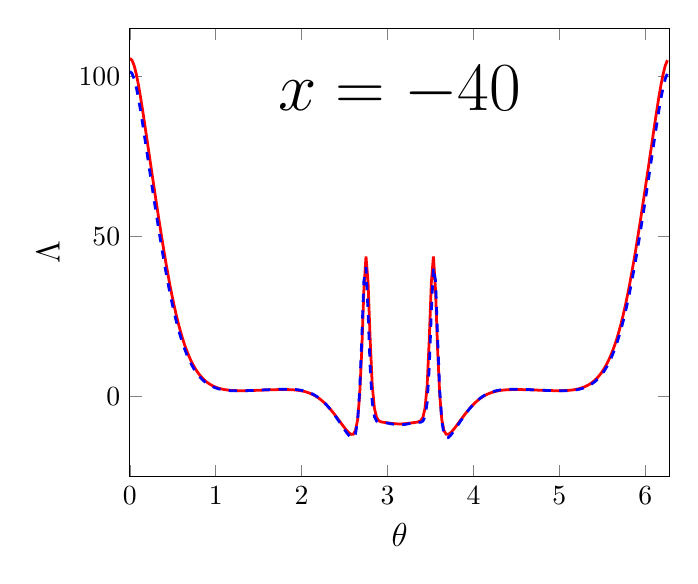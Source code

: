 \begin{tikzpicture}[scale=1]

  \begin{axis}[
    xmin = 0,
    xmax = 6.283,
    ymin = -25,
    ymax = 115,
    xlabel = {\large $\theta$},
    ylabel = {\large ${\Lambda}$},
    ylabel near ticks,
    title style={at={(0.5,0.9)},anchor=north},
    title = {\Huge $x = -40$},
  ]

\addplot[red,line width=1pt] coordinates{
(0.0e+00,1.056e+02)
(2.454e-02,1.05e+02)
(4.909e-02,1.034e+02)
(7.363e-02,1.008e+02)
(9.818e-02,9.752e+01)
(1.227e-01,9.37e+01)
(1.473e-01,8.953e+01)
(1.718e-01,8.517e+01)
(1.964e-01,8.072e+01)
(2.209e-01,7.624e+01)
(2.454e-01,7.177e+01)
(2.7e-01,6.732e+01)
(2.945e-01,6.292e+01)
(3.191e-01,5.856e+01)
(3.436e-01,5.428e+01)
(3.682e-01,5.009e+01)
(3.927e-01,4.602e+01)
(4.172e-01,4.21e+01)
(4.418e-01,3.835e+01)
(4.663e-01,3.479e+01)
(4.909e-01,3.145e+01)
(5.154e-01,2.833e+01)
(5.4e-01,2.543e+01)
(5.645e-01,2.276e+01)
(5.891e-01,2.031e+01)
(6.136e-01,1.808e+01)
(6.381e-01,1.607e+01)
(6.627e-01,1.425e+01)
(6.872e-01,1.262e+01)
(7.118e-01,1.116e+01)
(7.363e-01,9.864e+00)
(7.609e-01,8.714e+00)
(7.854e-01,7.701e+00)
(8.099e-01,6.809e+00)
(8.345e-01,6.03e+00)
(8.59e-01,5.349e+00)
(8.836e-01,4.759e+00)
(9.081e-01,4.247e+00)
(9.327e-01,3.808e+00)
(9.572e-01,3.43e+00)
(9.818e-01,3.11e+00)
(1.006e+00,2.839e+00)
(1.031e+00,2.613e+00)
(1.055e+00,2.424e+00)
(1.08e+00,2.271e+00)
(1.105e+00,2.145e+00)
(1.129e+00,2.047e+00)
(1.154e+00,1.968e+00)
(1.178e+00,1.91e+00)
(1.203e+00,1.866e+00)
(1.227e+00,1.837e+00)
(1.252e+00,1.817e+00)
(1.276e+00,1.809e+00)
(1.301e+00,1.806e+00)
(1.325e+00,1.813e+00)
(1.35e+00,1.822e+00)
(1.374e+00,1.839e+00)
(1.399e+00,1.855e+00)
(1.423e+00,1.878e+00)
(1.448e+00,1.898e+00)
(1.473e+00,1.925e+00)
(1.497e+00,1.946e+00)
(1.522e+00,1.974e+00)
(1.546e+00,1.996e+00)
(1.571e+00,2.024e+00)
(1.595e+00,2.044e+00)
(1.62e+00,2.071e+00)
(1.644e+00,2.088e+00)
(1.669e+00,2.112e+00)
(1.694e+00,2.126e+00)
(1.718e+00,2.145e+00)
(1.743e+00,2.153e+00)
(1.767e+00,2.165e+00)
(1.792e+00,2.163e+00)
(1.816e+00,2.164e+00)
(1.841e+00,2.148e+00)
(1.865e+00,2.132e+00)
(1.89e+00,2.096e+00)
(1.914e+00,2.054e+00)
(1.939e+00,1.989e+00)
(1.964e+00,1.912e+00)
(1.988e+00,1.804e+00)
(2.013e+00,1.679e+00)
(2.037e+00,1.516e+00)
(2.062e+00,1.329e+00)
(2.086e+00,1.097e+00)
(2.111e+00,8.325e-01)
(2.135e+00,5.164e-01)
(2.16e+00,1.612e-01)
(2.184e+00,-2.528e-01)
(2.209e+00,-7.124e-01)
(2.233e+00,-1.237e+00)
(2.258e+00,-1.811e+00)
(2.283e+00,-2.452e+00)
(2.307e+00,-3.142e+00)
(2.332e+00,-3.893e+00)
(2.356e+00,-4.683e+00)
(2.381e+00,-5.524e+00)
(2.405e+00,-6.385e+00)
(2.43e+00,-7.278e+00)
(2.454e+00,-8.168e+00)
(2.479e+00,-9.063e+00)
(2.503e+00,-9.916e+00)
(2.528e+00,-1.072e+01)
(2.553e+00,-1.139e+01)
(2.577e+00,-1.183e+01)
(2.602e+00,-1.177e+01)
(2.626e+00,-1.067e+01)
(2.651e+00,-7.338e+00)
(2.675e+00,2.943e-01)
(2.7e+00,1.45e+01)
(2.724e+00,3.304e+01)
(2.749e+00,4.375e+01)
(2.773e+00,3.563e+01)
(2.798e+00,1.748e+01)
(2.822e+00,3.382e+00)
(2.847e+00,-3.664e+00)
(2.872e+00,-6.504e+00)
(2.896e+00,-7.516e+00)
(2.921e+00,-7.884e+00)
(2.945e+00,-8.03e+00)
(2.97e+00,-8.13e+00)
(2.994e+00,-8.213e+00)
(3.019e+00,-8.304e+00)
(3.043e+00,-8.385e+00)
(3.068e+00,-8.463e+00)
(3.092e+00,-8.519e+00)
(3.117e+00,-8.559e+00)
(3.142e+00,-8.57e+00)
(3.166e+00,-8.559e+00)
(3.191e+00,-8.519e+00)
(3.215e+00,-8.463e+00)
(3.24e+00,-8.385e+00)
(3.264e+00,-8.304e+00)
(3.289e+00,-8.213e+00)
(3.313e+00,-8.13e+00)
(3.338e+00,-8.03e+00)
(3.362e+00,-7.884e+00)
(3.387e+00,-7.516e+00)
(3.412e+00,-6.504e+00)
(3.436e+00,-3.664e+00)
(3.461e+00,3.382e+00)
(3.485e+00,1.748e+01)
(3.51e+00,3.563e+01)
(3.534e+00,4.375e+01)
(3.559e+00,3.304e+01)
(3.583e+00,1.45e+01)
(3.608e+00,2.943e-01)
(3.632e+00,-7.338e+00)
(3.657e+00,-1.067e+01)
(3.682e+00,-1.177e+01)
(3.706e+00,-1.183e+01)
(3.731e+00,-1.139e+01)
(3.755e+00,-1.072e+01)
(3.78e+00,-9.916e+00)
(3.804e+00,-9.063e+00)
(3.829e+00,-8.168e+00)
(3.853e+00,-7.278e+00)
(3.878e+00,-6.385e+00)
(3.902e+00,-5.524e+00)
(3.927e+00,-4.683e+00)
(3.951e+00,-3.893e+00)
(3.976e+00,-3.142e+00)
(4.001e+00,-2.452e+00)
(4.025e+00,-1.811e+00)
(4.05e+00,-1.237e+00)
(4.074e+00,-7.124e-01)
(4.099e+00,-2.528e-01)
(4.123e+00,1.612e-01)
(4.148e+00,5.164e-01)
(4.172e+00,8.325e-01)
(4.197e+00,1.097e+00)
(4.221e+00,1.329e+00)
(4.246e+00,1.516e+00)
(4.271e+00,1.679e+00)
(4.295e+00,1.804e+00)
(4.32e+00,1.912e+00)
(4.344e+00,1.989e+00)
(4.369e+00,2.054e+00)
(4.393e+00,2.096e+00)
(4.418e+00,2.132e+00)
(4.442e+00,2.148e+00)
(4.467e+00,2.164e+00)
(4.492e+00,2.163e+00)
(4.516e+00,2.165e+00)
(4.541e+00,2.153e+00)
(4.565e+00,2.145e+00)
(4.59e+00,2.126e+00)
(4.614e+00,2.112e+00)
(4.639e+00,2.088e+00)
(4.663e+00,2.071e+00)
(4.688e+00,2.044e+00)
(4.712e+00,2.024e+00)
(4.737e+00,1.995e+00)
(4.761e+00,1.974e+00)
(4.786e+00,1.946e+00)
(4.811e+00,1.925e+00)
(4.835e+00,1.898e+00)
(4.86e+00,1.878e+00)
(4.884e+00,1.855e+00)
(4.909e+00,1.839e+00)
(4.933e+00,1.822e+00)
(4.958e+00,1.813e+00)
(4.982e+00,1.806e+00)
(5.007e+00,1.809e+00)
(5.032e+00,1.817e+00)
(5.056e+00,1.837e+00)
(5.08e+00,1.866e+00)
(5.105e+00,1.91e+00)
(5.13e+00,1.968e+00)
(5.154e+00,2.047e+00)
(5.179e+00,2.145e+00)
(5.203e+00,2.271e+00)
(5.228e+00,2.424e+00)
(5.252e+00,2.613e+00)
(5.277e+00,2.839e+00)
(5.301e+00,3.11e+00)
(5.326e+00,3.43e+00)
(5.351e+00,3.808e+00)
(5.375e+00,4.247e+00)
(5.4e+00,4.759e+00)
(5.424e+00,5.349e+00)
(5.449e+00,6.03e+00)
(5.473e+00,6.809e+00)
(5.498e+00,7.701e+00)
(5.522e+00,8.714e+00)
(5.547e+00,9.864e+00)
(5.571e+00,1.116e+01)
(5.596e+00,1.262e+01)
(5.62e+00,1.425e+01)
(5.645e+00,1.607e+01)
(5.67e+00,1.808e+01)
(5.694e+00,2.031e+01)
(5.719e+00,2.276e+01)
(5.743e+00,2.543e+01)
(5.768e+00,2.833e+01)
(5.792e+00,3.145e+01)
(5.817e+00,3.479e+01)
(5.841e+00,3.835e+01)
(5.866e+00,4.21e+01)
(5.891e+00,4.602e+01)
(5.915e+00,5.009e+01)
(5.94e+00,5.428e+01)
(5.964e+00,5.856e+01)
(5.989e+00,6.292e+01)
(6.013e+00,6.732e+01)
(6.038e+00,7.177e+01)
(6.062e+00,7.624e+01)
(6.087e+00,8.072e+01)
(6.111e+00,8.517e+01)
(6.136e+00,8.953e+01)
(6.16e+00,9.37e+01)
(6.185e+00,9.752e+01)
(6.21e+00,1.008e+02)
(6.234e+00,1.034e+02)
(6.259e+00,1.05e+02)
};

\addplot[blue,dashed,line width=1pt] coordinates{
(0.0e+00,1.015e+02)
(2.454e-02,1.009e+02)
(4.909e-02,9.925e+01)
(7.363e-02,9.667e+01)
(9.818e-02,9.335e+01)
(1.227e-01,8.952e+01)
(1.473e-01,8.536e+01)
(1.718e-01,8.103e+01)
(1.964e-01,7.663e+01)
(2.209e-01,7.221e+01)
(2.454e-01,6.783e+01)
(2.7e-01,6.348e+01)
(2.945e-01,5.92e+01)
(3.191e-01,5.498e+01)
(3.436e-01,5.085e+01)
(3.682e-01,4.683e+01)
(3.927e-01,4.295e+01)
(4.172e-01,3.922e+01)
(4.418e-01,3.566e+01)
(4.663e-01,3.231e+01)
(4.909e-01,2.916e+01)
(5.154e-01,2.622e+01)
(5.4e-01,2.351e+01)
(5.645e-01,2.101e+01)
(5.891e-01,1.873e+01)
(6.136e-01,1.666e+01)
(6.381e-01,1.479e+01)
(6.627e-01,1.31e+01)
(6.872e-01,1.159e+01)
(7.118e-01,1.024e+01)
(7.363e-01,9.043e+00)
(7.609e-01,7.982e+00)
(7.854e-01,7.048e+00)
(8.099e-01,6.229e+00)
(8.345e-01,5.512e+00)
(8.59e-01,4.888e+00)
(8.836e-01,4.348e+00)
(9.081e-01,3.881e+00)
(9.327e-01,3.481e+00)
(9.572e-01,3.139e+00)
(9.818e-01,2.85e+00)
(1.006e+00,2.608e+00)
(1.031e+00,2.407e+00)
(1.055e+00,2.242e+00)
(1.08e+00,2.109e+00)
(1.105e+00,2.002e+00)
(1.129e+00,1.921e+00)
(1.154e+00,1.857e+00)
(1.178e+00,1.814e+00)
(1.203e+00,1.782e+00)
(1.227e+00,1.766e+00)
(1.252e+00,1.758e+00)
(1.276e+00,1.761e+00)
(1.301e+00,1.768e+00)
(1.325e+00,1.785e+00)
(1.35e+00,1.803e+00)
(1.374e+00,1.829e+00)
(1.399e+00,1.854e+00)
(1.423e+00,1.885e+00)
(1.448e+00,1.913e+00)
(1.473e+00,1.947e+00)
(1.497e+00,1.976e+00)
(1.522e+00,2.011e+00)
(1.546e+00,2.039e+00)
(1.571e+00,2.075e+00)
(1.595e+00,2.102e+00)
(1.62e+00,2.135e+00)
(1.644e+00,2.16e+00)
(1.669e+00,2.191e+00)
(1.694e+00,2.212e+00)
(1.718e+00,2.238e+00)
(1.743e+00,2.253e+00)
(1.767e+00,2.272e+00)
(1.792e+00,2.277e+00)
(1.816e+00,2.285e+00)
(1.841e+00,2.277e+00)
(1.865e+00,2.266e+00)
(1.89e+00,2.237e+00)
(1.914e+00,2.2e+00)
(1.939e+00,2.14e+00)
(1.964e+00,2.066e+00)
(1.988e+00,1.962e+00)
(2.013e+00,1.838e+00)
(2.037e+00,1.676e+00)
(2.062e+00,1.486e+00)
(2.086e+00,1.251e+00)
(2.111e+00,9.801e-01)
(2.135e+00,6.56e-01)
(2.16e+00,2.878e-01)
(2.184e+00,-1.413e-01)
(2.209e+00,-6.22e-01)
(2.233e+00,-1.17e+00)
(2.258e+00,-1.774e+00)
(2.283e+00,-2.447e+00)
(2.307e+00,-3.175e+00)
(2.332e+00,-3.966e+00)
(2.356e+00,-4.804e+00)
(2.381e+00,-5.695e+00)
(2.405e+00,-6.617e+00)
(2.43e+00,-7.574e+00)
(2.454e+00,-8.545e+00)
(2.479e+00,-9.528e+00)
(2.503e+00,-1.05e+01)
(2.528e+00,-1.143e+01)
(2.553e+00,-1.225e+01)
(2.577e+00,-1.285e+01)
(2.602e+00,-1.291e+01)
(2.626e+00,-1.171e+01)
(2.651e+00,-7.714e+00)
(2.675e+00,1.616e+00)
(2.7e+00,1.801e+01)
(2.724e+00,3.596e+01)
(2.749e+00,4.039e+01)
(2.773e+00,2.637e+01)
(2.798e+00,8.702e+00)
(2.822e+00,-1.915e+00)
(2.847e+00,-6.271e+00)
(2.872e+00,-7.673e+00)
(2.896e+00,-8.027e+00)
(2.921e+00,-8.092e+00)
(2.945e+00,-8.126e+00)
(2.97e+00,-8.186e+00)
(2.994e+00,-8.291e+00)
(3.019e+00,-8.411e+00)
(3.043e+00,-8.548e+00)
(3.068e+00,-8.663e+00)
(3.092e+00,-8.766e+00)
(3.117e+00,-8.822e+00)
(3.142e+00,-8.85e+00)
(3.166e+00,-8.822e+00)
(3.191e+00,-8.766e+00)
(3.215e+00,-8.663e+00)
(3.24e+00,-8.548e+00)
(3.264e+00,-8.411e+00)
(3.289e+00,-8.291e+00)
(3.313e+00,-8.186e+00)
(3.338e+00,-8.126e+00)
(3.362e+00,-8.092e+00)
(3.387e+00,-8.027e+00)
(3.412e+00,-7.673e+00)
(3.436e+00,-6.271e+00)
(3.461e+00,-1.915e+00)
(3.485e+00,8.702e+00)
(3.51e+00,2.637e+01)
(3.534e+00,4.039e+01)
(3.559e+00,3.596e+01)
(3.583e+00,1.801e+01)
(3.608e+00,1.616e+00)
(3.632e+00,-7.714e+00)
(3.657e+00,-1.171e+01)
(3.682e+00,-1.291e+01)
(3.706e+00,-1.285e+01)
(3.731e+00,-1.225e+01)
(3.755e+00,-1.143e+01)
(3.78e+00,-1.05e+01)
(3.804e+00,-9.528e+00)
(3.829e+00,-8.545e+00)
(3.853e+00,-7.574e+00)
(3.878e+00,-6.617e+00)
(3.902e+00,-5.695e+00)
(3.927e+00,-4.804e+00)
(3.951e+00,-3.966e+00)
(3.976e+00,-3.175e+00)
(4.001e+00,-2.447e+00)
(4.025e+00,-1.774e+00)
(4.05e+00,-1.17e+00)
(4.074e+00,-6.22e-01)
(4.099e+00,-1.413e-01)
(4.123e+00,2.878e-01)
(4.148e+00,6.56e-01)
(4.172e+00,9.801e-01)
(4.197e+00,1.251e+00)
(4.221e+00,1.486e+00)
(4.246e+00,1.676e+00)
(4.271e+00,1.838e+00)
(4.295e+00,1.962e+00)
(4.32e+00,2.066e+00)
(4.344e+00,2.14e+00)
(4.369e+00,2.2e+00)
(4.393e+00,2.237e+00)
(4.418e+00,2.266e+00)
(4.442e+00,2.277e+00)
(4.467e+00,2.285e+00)
(4.492e+00,2.277e+00)
(4.516e+00,2.272e+00)
(4.541e+00,2.253e+00)
(4.565e+00,2.238e+00)
(4.59e+00,2.212e+00)
(4.614e+00,2.191e+00)
(4.639e+00,2.16e+00)
(4.663e+00,2.135e+00)
(4.688e+00,2.102e+00)
(4.712e+00,2.075e+00)
(4.737e+00,2.039e+00)
(4.761e+00,2.011e+00)
(4.786e+00,1.976e+00)
(4.811e+00,1.947e+00)
(4.835e+00,1.913e+00)
(4.86e+00,1.885e+00)
(4.884e+00,1.854e+00)
(4.909e+00,1.829e+00)
(4.933e+00,1.803e+00)
(4.958e+00,1.785e+00)
(4.982e+00,1.768e+00)
(5.007e+00,1.761e+00)
(5.032e+00,1.758e+00)
(5.056e+00,1.766e+00)
(5.08e+00,1.782e+00)
(5.105e+00,1.814e+00)
(5.13e+00,1.857e+00)
(5.154e+00,1.921e+00)
(5.179e+00,2.002e+00)
(5.203e+00,2.109e+00)
(5.228e+00,2.242e+00)
(5.252e+00,2.407e+00)
(5.277e+00,2.608e+00)
(5.301e+00,2.85e+00)
(5.326e+00,3.139e+00)
(5.351e+00,3.481e+00)
(5.375e+00,3.881e+00)
(5.4e+00,4.348e+00)
(5.424e+00,4.888e+00)
(5.449e+00,5.512e+00)
(5.473e+00,6.229e+00)
(5.498e+00,7.048e+00)
(5.522e+00,7.982e+00)
(5.547e+00,9.043e+00)
(5.571e+00,1.024e+01)
(5.596e+00,1.159e+01)
(5.62e+00,1.31e+01)
(5.645e+00,1.479e+01)
(5.67e+00,1.666e+01)
(5.694e+00,1.873e+01)
(5.719e+00,2.101e+01)
(5.743e+00,2.351e+01)
(5.768e+00,2.622e+01)
(5.792e+00,2.916e+01)
(5.817e+00,3.231e+01)
(5.841e+00,3.566e+01)
(5.866e+00,3.922e+01)
(5.891e+00,4.295e+01)
(5.915e+00,4.683e+01)
(5.94e+00,5.085e+01)
(5.964e+00,5.498e+01)
(5.989e+00,5.92e+01)
(6.013e+00,6.348e+01)
(6.038e+00,6.783e+01)
(6.062e+00,7.221e+01)
(6.087e+00,7.663e+01)
(6.111e+00,8.103e+01)
(6.136e+00,8.536e+01)
(6.16e+00,8.952e+01)
(6.185e+00,9.335e+01)
(6.21e+00,9.667e+01)
(6.234e+00,9.925e+01)
(6.259e+00,1.009e+02)
};


\end{axis}


\end{tikzpicture}
